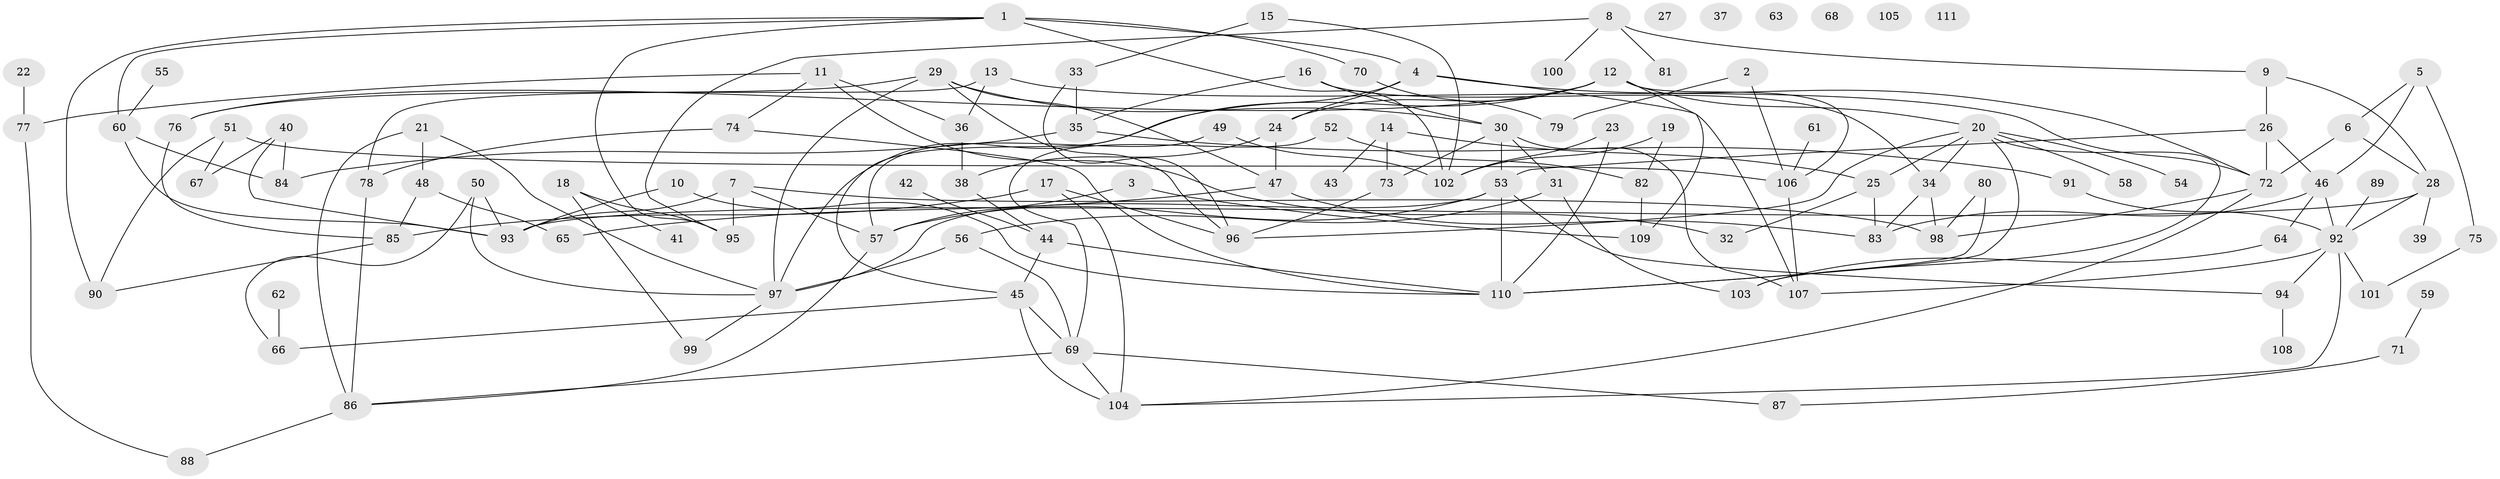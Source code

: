 // coarse degree distribution, {6: 0.06451612903225806, 12: 0.016129032258064516, 3: 0.20967741935483872, 15: 0.016129032258064516, 4: 0.0967741935483871, 8: 0.03225806451612903, 2: 0.24193548387096775, 11: 0.016129032258064516, 7: 0.06451612903225806, 5: 0.08064516129032258, 13: 0.016129032258064516, 1: 0.14516129032258066}
// Generated by graph-tools (version 1.1) at 2025/48/03/04/25 22:48:16]
// undirected, 111 vertices, 170 edges
graph export_dot {
  node [color=gray90,style=filled];
  1;
  2;
  3;
  4;
  5;
  6;
  7;
  8;
  9;
  10;
  11;
  12;
  13;
  14;
  15;
  16;
  17;
  18;
  19;
  20;
  21;
  22;
  23;
  24;
  25;
  26;
  27;
  28;
  29;
  30;
  31;
  32;
  33;
  34;
  35;
  36;
  37;
  38;
  39;
  40;
  41;
  42;
  43;
  44;
  45;
  46;
  47;
  48;
  49;
  50;
  51;
  52;
  53;
  54;
  55;
  56;
  57;
  58;
  59;
  60;
  61;
  62;
  63;
  64;
  65;
  66;
  67;
  68;
  69;
  70;
  71;
  72;
  73;
  74;
  75;
  76;
  77;
  78;
  79;
  80;
  81;
  82;
  83;
  84;
  85;
  86;
  87;
  88;
  89;
  90;
  91;
  92;
  93;
  94;
  95;
  96;
  97;
  98;
  99;
  100;
  101;
  102;
  103;
  104;
  105;
  106;
  107;
  108;
  109;
  110;
  111;
  1 -- 4;
  1 -- 60;
  1 -- 70;
  1 -- 90;
  1 -- 95;
  1 -- 102;
  2 -- 79;
  2 -- 106;
  3 -- 57;
  3 -- 109;
  4 -- 24;
  4 -- 45;
  4 -- 72;
  4 -- 107;
  5 -- 6;
  5 -- 46;
  5 -- 75;
  6 -- 28;
  6 -- 72;
  7 -- 57;
  7 -- 93;
  7 -- 95;
  7 -- 98;
  8 -- 9;
  8 -- 81;
  8 -- 95;
  8 -- 100;
  9 -- 26;
  9 -- 28;
  10 -- 93;
  10 -- 110;
  11 -- 32;
  11 -- 36;
  11 -- 74;
  11 -- 77;
  12 -- 20;
  12 -- 24;
  12 -- 76;
  12 -- 97;
  12 -- 106;
  12 -- 109;
  13 -- 36;
  13 -- 72;
  13 -- 78;
  14 -- 25;
  14 -- 43;
  14 -- 73;
  15 -- 33;
  15 -- 102;
  16 -- 30;
  16 -- 34;
  16 -- 35;
  17 -- 85;
  17 -- 96;
  17 -- 104;
  18 -- 41;
  18 -- 95;
  18 -- 99;
  19 -- 82;
  19 -- 102;
  20 -- 25;
  20 -- 34;
  20 -- 54;
  20 -- 58;
  20 -- 96;
  20 -- 103;
  20 -- 110;
  21 -- 48;
  21 -- 86;
  21 -- 97;
  22 -- 77;
  23 -- 102;
  23 -- 110;
  24 -- 38;
  24 -- 47;
  25 -- 32;
  25 -- 83;
  26 -- 46;
  26 -- 53;
  26 -- 72;
  28 -- 39;
  28 -- 92;
  28 -- 93;
  29 -- 30;
  29 -- 47;
  29 -- 76;
  29 -- 96;
  29 -- 97;
  30 -- 31;
  30 -- 53;
  30 -- 73;
  30 -- 107;
  31 -- 56;
  31 -- 103;
  33 -- 35;
  33 -- 96;
  34 -- 83;
  34 -- 98;
  35 -- 84;
  35 -- 91;
  36 -- 38;
  38 -- 44;
  40 -- 67;
  40 -- 84;
  40 -- 93;
  42 -- 44;
  44 -- 45;
  44 -- 110;
  45 -- 66;
  45 -- 69;
  45 -- 104;
  46 -- 64;
  46 -- 83;
  46 -- 92;
  47 -- 65;
  47 -- 83;
  48 -- 65;
  48 -- 85;
  49 -- 57;
  49 -- 102;
  50 -- 66;
  50 -- 93;
  50 -- 97;
  51 -- 67;
  51 -- 90;
  51 -- 106;
  52 -- 69;
  52 -- 82;
  53 -- 57;
  53 -- 94;
  53 -- 97;
  53 -- 110;
  55 -- 60;
  56 -- 69;
  56 -- 97;
  57 -- 86;
  59 -- 71;
  60 -- 84;
  60 -- 93;
  61 -- 106;
  62 -- 66;
  64 -- 103;
  69 -- 86;
  69 -- 87;
  69 -- 104;
  70 -- 79;
  71 -- 87;
  72 -- 98;
  72 -- 104;
  73 -- 96;
  74 -- 78;
  74 -- 110;
  75 -- 101;
  76 -- 85;
  77 -- 88;
  78 -- 86;
  80 -- 98;
  80 -- 110;
  82 -- 109;
  85 -- 90;
  86 -- 88;
  89 -- 92;
  91 -- 92;
  92 -- 94;
  92 -- 101;
  92 -- 104;
  92 -- 107;
  94 -- 108;
  97 -- 99;
  106 -- 107;
}
